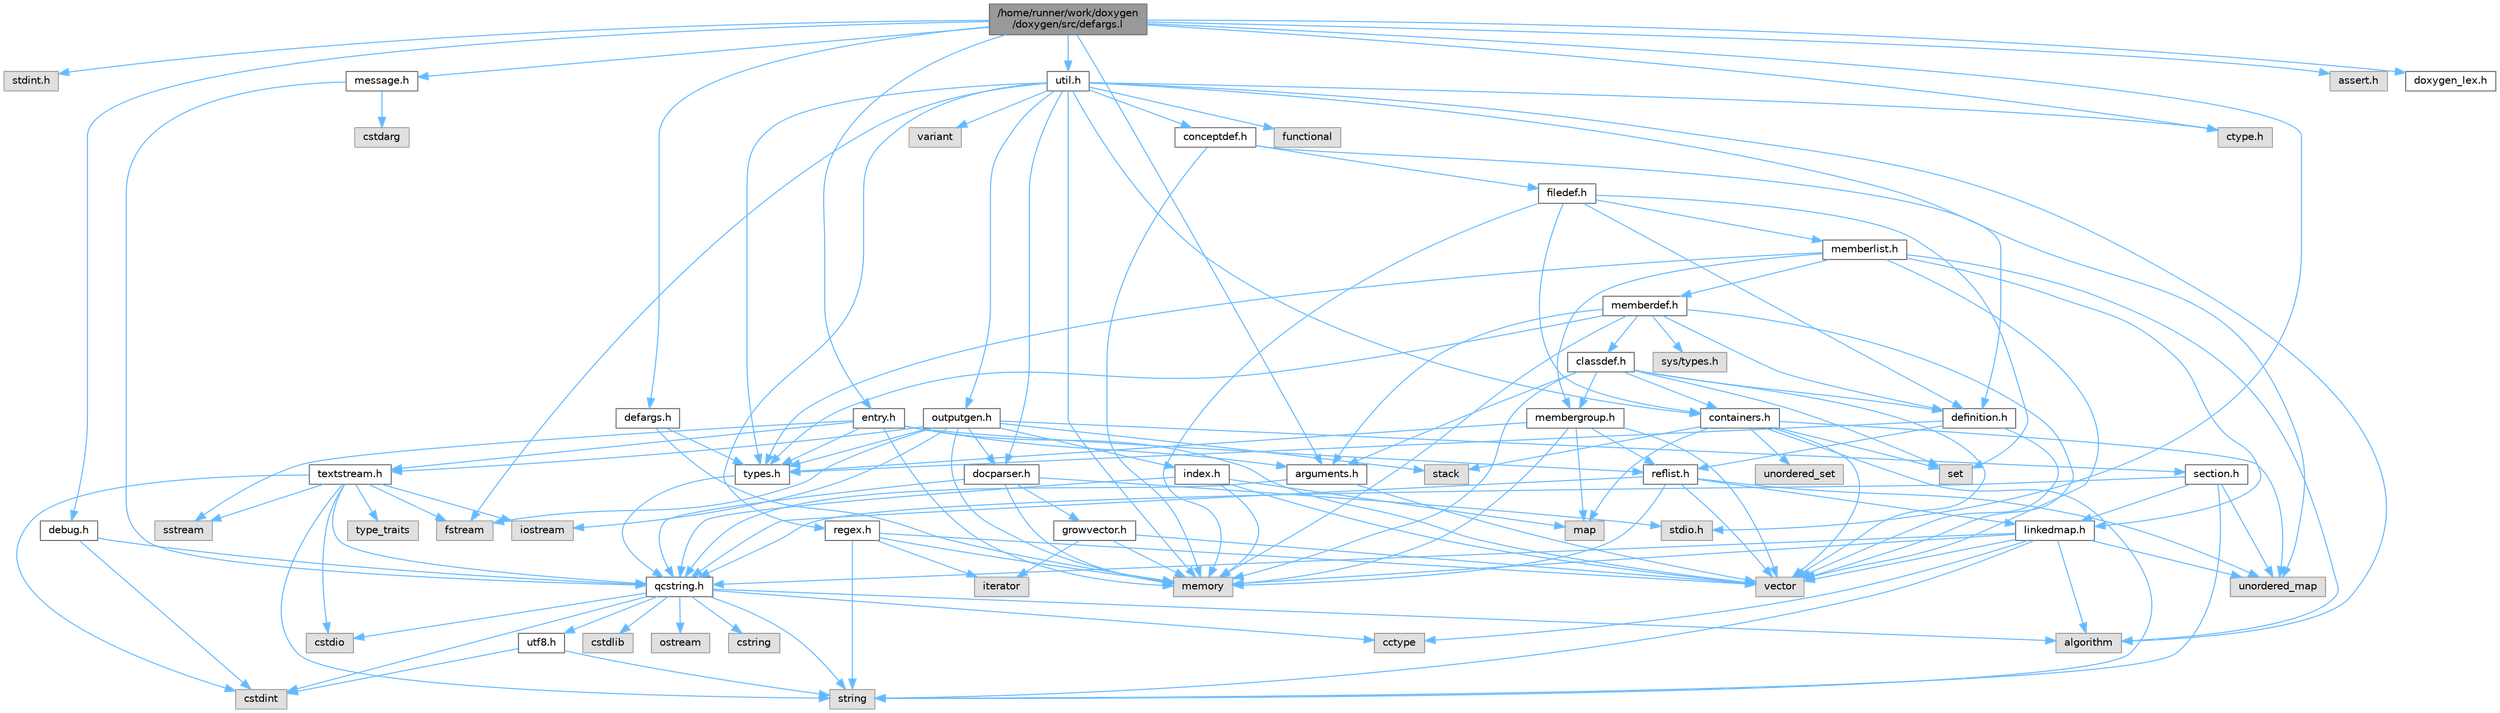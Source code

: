 digraph "/home/runner/work/doxygen/doxygen/src/defargs.l"
{
 // INTERACTIVE_SVG=YES
 // LATEX_PDF_SIZE
  bgcolor="transparent";
  edge [fontname=Helvetica,fontsize=10,labelfontname=Helvetica,labelfontsize=10];
  node [fontname=Helvetica,fontsize=10,shape=box,height=0.2,width=0.4];
  Node1 [id="Node000001",label="/home/runner/work/doxygen\l/doxygen/src/defargs.l",height=0.2,width=0.4,color="gray40", fillcolor="grey60", style="filled", fontcolor="black"];
  Node1 -> Node2 [id="edge1_Node000001_Node000002",color="steelblue1",style="solid"];
  Node2 [id="Node000002",label="stdint.h",height=0.2,width=0.4,color="grey60", fillcolor="#E0E0E0", style="filled"];
  Node1 -> Node3 [id="edge2_Node000001_Node000003",color="steelblue1",style="solid"];
  Node3 [id="Node000003",label="stdio.h",height=0.2,width=0.4,color="grey60", fillcolor="#E0E0E0", style="filled"];
  Node1 -> Node4 [id="edge3_Node000001_Node000004",color="steelblue1",style="solid"];
  Node4 [id="Node000004",label="assert.h",height=0.2,width=0.4,color="grey60", fillcolor="#E0E0E0", style="filled"];
  Node1 -> Node5 [id="edge4_Node000001_Node000005",color="steelblue1",style="solid"];
  Node5 [id="Node000005",label="ctype.h",height=0.2,width=0.4,color="grey60", fillcolor="#E0E0E0", style="filled"];
  Node1 -> Node6 [id="edge5_Node000001_Node000006",color="steelblue1",style="solid"];
  Node6 [id="Node000006",label="defargs.h",height=0.2,width=0.4,color="grey40", fillcolor="white", style="filled",URL="$d8/d65/defargs_8h.html",tooltip=" "];
  Node6 -> Node7 [id="edge6_Node000006_Node000007",color="steelblue1",style="solid"];
  Node7 [id="Node000007",label="types.h",height=0.2,width=0.4,color="grey40", fillcolor="white", style="filled",URL="$d9/d49/types_8h.html",tooltip="This file contains a number of basic enums and types."];
  Node7 -> Node8 [id="edge7_Node000007_Node000008",color="steelblue1",style="solid"];
  Node8 [id="Node000008",label="qcstring.h",height=0.2,width=0.4,color="grey40", fillcolor="white", style="filled",URL="$d7/d5c/qcstring_8h.html",tooltip=" "];
  Node8 -> Node9 [id="edge8_Node000008_Node000009",color="steelblue1",style="solid"];
  Node9 [id="Node000009",label="string",height=0.2,width=0.4,color="grey60", fillcolor="#E0E0E0", style="filled"];
  Node8 -> Node10 [id="edge9_Node000008_Node000010",color="steelblue1",style="solid"];
  Node10 [id="Node000010",label="algorithm",height=0.2,width=0.4,color="grey60", fillcolor="#E0E0E0", style="filled"];
  Node8 -> Node11 [id="edge10_Node000008_Node000011",color="steelblue1",style="solid"];
  Node11 [id="Node000011",label="cctype",height=0.2,width=0.4,color="grey60", fillcolor="#E0E0E0", style="filled"];
  Node8 -> Node12 [id="edge11_Node000008_Node000012",color="steelblue1",style="solid"];
  Node12 [id="Node000012",label="cstring",height=0.2,width=0.4,color="grey60", fillcolor="#E0E0E0", style="filled"];
  Node8 -> Node13 [id="edge12_Node000008_Node000013",color="steelblue1",style="solid"];
  Node13 [id="Node000013",label="cstdio",height=0.2,width=0.4,color="grey60", fillcolor="#E0E0E0", style="filled"];
  Node8 -> Node14 [id="edge13_Node000008_Node000014",color="steelblue1",style="solid"];
  Node14 [id="Node000014",label="cstdlib",height=0.2,width=0.4,color="grey60", fillcolor="#E0E0E0", style="filled"];
  Node8 -> Node15 [id="edge14_Node000008_Node000015",color="steelblue1",style="solid"];
  Node15 [id="Node000015",label="cstdint",height=0.2,width=0.4,color="grey60", fillcolor="#E0E0E0", style="filled"];
  Node8 -> Node16 [id="edge15_Node000008_Node000016",color="steelblue1",style="solid"];
  Node16 [id="Node000016",label="ostream",height=0.2,width=0.4,color="grey60", fillcolor="#E0E0E0", style="filled"];
  Node8 -> Node17 [id="edge16_Node000008_Node000017",color="steelblue1",style="solid"];
  Node17 [id="Node000017",label="utf8.h",height=0.2,width=0.4,color="grey40", fillcolor="white", style="filled",URL="$db/d7c/utf8_8h.html",tooltip="Various UTF8 related helper functions."];
  Node17 -> Node15 [id="edge17_Node000017_Node000015",color="steelblue1",style="solid"];
  Node17 -> Node9 [id="edge18_Node000017_Node000009",color="steelblue1",style="solid"];
  Node6 -> Node18 [id="edge19_Node000006_Node000018",color="steelblue1",style="solid"];
  Node18 [id="Node000018",label="memory",height=0.2,width=0.4,color="grey60", fillcolor="#E0E0E0", style="filled"];
  Node1 -> Node19 [id="edge20_Node000001_Node000019",color="steelblue1",style="solid"];
  Node19 [id="Node000019",label="entry.h",height=0.2,width=0.4,color="grey40", fillcolor="white", style="filled",URL="$d1/dc6/entry_8h.html",tooltip=" "];
  Node19 -> Node20 [id="edge21_Node000019_Node000020",color="steelblue1",style="solid"];
  Node20 [id="Node000020",label="vector",height=0.2,width=0.4,color="grey60", fillcolor="#E0E0E0", style="filled"];
  Node19 -> Node18 [id="edge22_Node000019_Node000018",color="steelblue1",style="solid"];
  Node19 -> Node21 [id="edge23_Node000019_Node000021",color="steelblue1",style="solid"];
  Node21 [id="Node000021",label="sstream",height=0.2,width=0.4,color="grey60", fillcolor="#E0E0E0", style="filled"];
  Node19 -> Node7 [id="edge24_Node000019_Node000007",color="steelblue1",style="solid"];
  Node19 -> Node22 [id="edge25_Node000019_Node000022",color="steelblue1",style="solid"];
  Node22 [id="Node000022",label="arguments.h",height=0.2,width=0.4,color="grey40", fillcolor="white", style="filled",URL="$df/d9b/arguments_8h.html",tooltip=" "];
  Node22 -> Node20 [id="edge26_Node000022_Node000020",color="steelblue1",style="solid"];
  Node22 -> Node8 [id="edge27_Node000022_Node000008",color="steelblue1",style="solid"];
  Node19 -> Node23 [id="edge28_Node000019_Node000023",color="steelblue1",style="solid"];
  Node23 [id="Node000023",label="reflist.h",height=0.2,width=0.4,color="grey40", fillcolor="white", style="filled",URL="$d1/d02/reflist_8h.html",tooltip=" "];
  Node23 -> Node20 [id="edge29_Node000023_Node000020",color="steelblue1",style="solid"];
  Node23 -> Node24 [id="edge30_Node000023_Node000024",color="steelblue1",style="solid"];
  Node24 [id="Node000024",label="unordered_map",height=0.2,width=0.4,color="grey60", fillcolor="#E0E0E0", style="filled"];
  Node23 -> Node18 [id="edge31_Node000023_Node000018",color="steelblue1",style="solid"];
  Node23 -> Node8 [id="edge32_Node000023_Node000008",color="steelblue1",style="solid"];
  Node23 -> Node25 [id="edge33_Node000023_Node000025",color="steelblue1",style="solid"];
  Node25 [id="Node000025",label="linkedmap.h",height=0.2,width=0.4,color="grey40", fillcolor="white", style="filled",URL="$da/de1/linkedmap_8h.html",tooltip=" "];
  Node25 -> Node24 [id="edge34_Node000025_Node000024",color="steelblue1",style="solid"];
  Node25 -> Node20 [id="edge35_Node000025_Node000020",color="steelblue1",style="solid"];
  Node25 -> Node18 [id="edge36_Node000025_Node000018",color="steelblue1",style="solid"];
  Node25 -> Node9 [id="edge37_Node000025_Node000009",color="steelblue1",style="solid"];
  Node25 -> Node10 [id="edge38_Node000025_Node000010",color="steelblue1",style="solid"];
  Node25 -> Node11 [id="edge39_Node000025_Node000011",color="steelblue1",style="solid"];
  Node25 -> Node8 [id="edge40_Node000025_Node000008",color="steelblue1",style="solid"];
  Node19 -> Node26 [id="edge41_Node000019_Node000026",color="steelblue1",style="solid"];
  Node26 [id="Node000026",label="textstream.h",height=0.2,width=0.4,color="grey40", fillcolor="white", style="filled",URL="$d4/d7d/textstream_8h.html",tooltip=" "];
  Node26 -> Node9 [id="edge42_Node000026_Node000009",color="steelblue1",style="solid"];
  Node26 -> Node27 [id="edge43_Node000026_Node000027",color="steelblue1",style="solid"];
  Node27 [id="Node000027",label="iostream",height=0.2,width=0.4,color="grey60", fillcolor="#E0E0E0", style="filled"];
  Node26 -> Node21 [id="edge44_Node000026_Node000021",color="steelblue1",style="solid"];
  Node26 -> Node15 [id="edge45_Node000026_Node000015",color="steelblue1",style="solid"];
  Node26 -> Node13 [id="edge46_Node000026_Node000013",color="steelblue1",style="solid"];
  Node26 -> Node28 [id="edge47_Node000026_Node000028",color="steelblue1",style="solid"];
  Node28 [id="Node000028",label="fstream",height=0.2,width=0.4,color="grey60", fillcolor="#E0E0E0", style="filled"];
  Node26 -> Node29 [id="edge48_Node000026_Node000029",color="steelblue1",style="solid"];
  Node29 [id="Node000029",label="type_traits",height=0.2,width=0.4,color="grey60", fillcolor="#E0E0E0", style="filled"];
  Node26 -> Node8 [id="edge49_Node000026_Node000008",color="steelblue1",style="solid"];
  Node1 -> Node30 [id="edge50_Node000001_Node000030",color="steelblue1",style="solid"];
  Node30 [id="Node000030",label="util.h",height=0.2,width=0.4,color="grey40", fillcolor="white", style="filled",URL="$d8/d3c/util_8h.html",tooltip="A bunch of utility functions."];
  Node30 -> Node18 [id="edge51_Node000030_Node000018",color="steelblue1",style="solid"];
  Node30 -> Node24 [id="edge52_Node000030_Node000024",color="steelblue1",style="solid"];
  Node30 -> Node10 [id="edge53_Node000030_Node000010",color="steelblue1",style="solid"];
  Node30 -> Node31 [id="edge54_Node000030_Node000031",color="steelblue1",style="solid"];
  Node31 [id="Node000031",label="functional",height=0.2,width=0.4,color="grey60", fillcolor="#E0E0E0", style="filled"];
  Node30 -> Node28 [id="edge55_Node000030_Node000028",color="steelblue1",style="solid"];
  Node30 -> Node32 [id="edge56_Node000030_Node000032",color="steelblue1",style="solid"];
  Node32 [id="Node000032",label="variant",height=0.2,width=0.4,color="grey60", fillcolor="#E0E0E0", style="filled"];
  Node30 -> Node5 [id="edge57_Node000030_Node000005",color="steelblue1",style="solid"];
  Node30 -> Node7 [id="edge58_Node000030_Node000007",color="steelblue1",style="solid"];
  Node30 -> Node33 [id="edge59_Node000030_Node000033",color="steelblue1",style="solid"];
  Node33 [id="Node000033",label="docparser.h",height=0.2,width=0.4,color="grey40", fillcolor="white", style="filled",URL="$de/d9c/docparser_8h.html",tooltip=" "];
  Node33 -> Node3 [id="edge60_Node000033_Node000003",color="steelblue1",style="solid"];
  Node33 -> Node18 [id="edge61_Node000033_Node000018",color="steelblue1",style="solid"];
  Node33 -> Node8 [id="edge62_Node000033_Node000008",color="steelblue1",style="solid"];
  Node33 -> Node34 [id="edge63_Node000033_Node000034",color="steelblue1",style="solid"];
  Node34 [id="Node000034",label="growvector.h",height=0.2,width=0.4,color="grey40", fillcolor="white", style="filled",URL="$d7/d50/growvector_8h.html",tooltip=" "];
  Node34 -> Node20 [id="edge64_Node000034_Node000020",color="steelblue1",style="solid"];
  Node34 -> Node18 [id="edge65_Node000034_Node000018",color="steelblue1",style="solid"];
  Node34 -> Node35 [id="edge66_Node000034_Node000035",color="steelblue1",style="solid"];
  Node35 [id="Node000035",label="iterator",height=0.2,width=0.4,color="grey60", fillcolor="#E0E0E0", style="filled"];
  Node30 -> Node36 [id="edge67_Node000030_Node000036",color="steelblue1",style="solid"];
  Node36 [id="Node000036",label="containers.h",height=0.2,width=0.4,color="grey40", fillcolor="white", style="filled",URL="$d5/d75/containers_8h.html",tooltip=" "];
  Node36 -> Node20 [id="edge68_Node000036_Node000020",color="steelblue1",style="solid"];
  Node36 -> Node9 [id="edge69_Node000036_Node000009",color="steelblue1",style="solid"];
  Node36 -> Node37 [id="edge70_Node000036_Node000037",color="steelblue1",style="solid"];
  Node37 [id="Node000037",label="set",height=0.2,width=0.4,color="grey60", fillcolor="#E0E0E0", style="filled"];
  Node36 -> Node38 [id="edge71_Node000036_Node000038",color="steelblue1",style="solid"];
  Node38 [id="Node000038",label="map",height=0.2,width=0.4,color="grey60", fillcolor="#E0E0E0", style="filled"];
  Node36 -> Node39 [id="edge72_Node000036_Node000039",color="steelblue1",style="solid"];
  Node39 [id="Node000039",label="unordered_set",height=0.2,width=0.4,color="grey60", fillcolor="#E0E0E0", style="filled"];
  Node36 -> Node24 [id="edge73_Node000036_Node000024",color="steelblue1",style="solid"];
  Node36 -> Node40 [id="edge74_Node000036_Node000040",color="steelblue1",style="solid"];
  Node40 [id="Node000040",label="stack",height=0.2,width=0.4,color="grey60", fillcolor="#E0E0E0", style="filled"];
  Node30 -> Node41 [id="edge75_Node000030_Node000041",color="steelblue1",style="solid"];
  Node41 [id="Node000041",label="outputgen.h",height=0.2,width=0.4,color="grey40", fillcolor="white", style="filled",URL="$df/d06/outputgen_8h.html",tooltip=" "];
  Node41 -> Node18 [id="edge76_Node000041_Node000018",color="steelblue1",style="solid"];
  Node41 -> Node40 [id="edge77_Node000041_Node000040",color="steelblue1",style="solid"];
  Node41 -> Node27 [id="edge78_Node000041_Node000027",color="steelblue1",style="solid"];
  Node41 -> Node28 [id="edge79_Node000041_Node000028",color="steelblue1",style="solid"];
  Node41 -> Node7 [id="edge80_Node000041_Node000007",color="steelblue1",style="solid"];
  Node41 -> Node42 [id="edge81_Node000041_Node000042",color="steelblue1",style="solid"];
  Node42 [id="Node000042",label="index.h",height=0.2,width=0.4,color="grey40", fillcolor="white", style="filled",URL="$d1/db5/index_8h.html",tooltip=" "];
  Node42 -> Node18 [id="edge82_Node000042_Node000018",color="steelblue1",style="solid"];
  Node42 -> Node20 [id="edge83_Node000042_Node000020",color="steelblue1",style="solid"];
  Node42 -> Node38 [id="edge84_Node000042_Node000038",color="steelblue1",style="solid"];
  Node42 -> Node8 [id="edge85_Node000042_Node000008",color="steelblue1",style="solid"];
  Node41 -> Node43 [id="edge86_Node000041_Node000043",color="steelblue1",style="solid"];
  Node43 [id="Node000043",label="section.h",height=0.2,width=0.4,color="grey40", fillcolor="white", style="filled",URL="$d1/d2a/section_8h.html",tooltip=" "];
  Node43 -> Node9 [id="edge87_Node000043_Node000009",color="steelblue1",style="solid"];
  Node43 -> Node24 [id="edge88_Node000043_Node000024",color="steelblue1",style="solid"];
  Node43 -> Node8 [id="edge89_Node000043_Node000008",color="steelblue1",style="solid"];
  Node43 -> Node25 [id="edge90_Node000043_Node000025",color="steelblue1",style="solid"];
  Node41 -> Node26 [id="edge91_Node000041_Node000026",color="steelblue1",style="solid"];
  Node41 -> Node33 [id="edge92_Node000041_Node000033",color="steelblue1",style="solid"];
  Node30 -> Node44 [id="edge93_Node000030_Node000044",color="steelblue1",style="solid"];
  Node44 [id="Node000044",label="regex.h",height=0.2,width=0.4,color="grey40", fillcolor="white", style="filled",URL="$d1/d21/regex_8h.html",tooltip=" "];
  Node44 -> Node18 [id="edge94_Node000044_Node000018",color="steelblue1",style="solid"];
  Node44 -> Node9 [id="edge95_Node000044_Node000009",color="steelblue1",style="solid"];
  Node44 -> Node20 [id="edge96_Node000044_Node000020",color="steelblue1",style="solid"];
  Node44 -> Node35 [id="edge97_Node000044_Node000035",color="steelblue1",style="solid"];
  Node30 -> Node45 [id="edge98_Node000030_Node000045",color="steelblue1",style="solid"];
  Node45 [id="Node000045",label="conceptdef.h",height=0.2,width=0.4,color="grey40", fillcolor="white", style="filled",URL="$da/df1/conceptdef_8h.html",tooltip=" "];
  Node45 -> Node18 [id="edge99_Node000045_Node000018",color="steelblue1",style="solid"];
  Node45 -> Node46 [id="edge100_Node000045_Node000046",color="steelblue1",style="solid"];
  Node46 [id="Node000046",label="definition.h",height=0.2,width=0.4,color="grey40", fillcolor="white", style="filled",URL="$df/da1/definition_8h.html",tooltip=" "];
  Node46 -> Node20 [id="edge101_Node000046_Node000020",color="steelblue1",style="solid"];
  Node46 -> Node7 [id="edge102_Node000046_Node000007",color="steelblue1",style="solid"];
  Node46 -> Node23 [id="edge103_Node000046_Node000023",color="steelblue1",style="solid"];
  Node45 -> Node47 [id="edge104_Node000045_Node000047",color="steelblue1",style="solid"];
  Node47 [id="Node000047",label="filedef.h",height=0.2,width=0.4,color="grey40", fillcolor="white", style="filled",URL="$d4/d3a/filedef_8h.html",tooltip=" "];
  Node47 -> Node18 [id="edge105_Node000047_Node000018",color="steelblue1",style="solid"];
  Node47 -> Node37 [id="edge106_Node000047_Node000037",color="steelblue1",style="solid"];
  Node47 -> Node46 [id="edge107_Node000047_Node000046",color="steelblue1",style="solid"];
  Node47 -> Node48 [id="edge108_Node000047_Node000048",color="steelblue1",style="solid"];
  Node48 [id="Node000048",label="memberlist.h",height=0.2,width=0.4,color="grey40", fillcolor="white", style="filled",URL="$dd/d78/memberlist_8h.html",tooltip=" "];
  Node48 -> Node20 [id="edge109_Node000048_Node000020",color="steelblue1",style="solid"];
  Node48 -> Node10 [id="edge110_Node000048_Node000010",color="steelblue1",style="solid"];
  Node48 -> Node49 [id="edge111_Node000048_Node000049",color="steelblue1",style="solid"];
  Node49 [id="Node000049",label="memberdef.h",height=0.2,width=0.4,color="grey40", fillcolor="white", style="filled",URL="$d4/d46/memberdef_8h.html",tooltip=" "];
  Node49 -> Node20 [id="edge112_Node000049_Node000020",color="steelblue1",style="solid"];
  Node49 -> Node18 [id="edge113_Node000049_Node000018",color="steelblue1",style="solid"];
  Node49 -> Node50 [id="edge114_Node000049_Node000050",color="steelblue1",style="solid"];
  Node50 [id="Node000050",label="sys/types.h",height=0.2,width=0.4,color="grey60", fillcolor="#E0E0E0", style="filled"];
  Node49 -> Node7 [id="edge115_Node000049_Node000007",color="steelblue1",style="solid"];
  Node49 -> Node46 [id="edge116_Node000049_Node000046",color="steelblue1",style="solid"];
  Node49 -> Node22 [id="edge117_Node000049_Node000022",color="steelblue1",style="solid"];
  Node49 -> Node51 [id="edge118_Node000049_Node000051",color="steelblue1",style="solid"];
  Node51 [id="Node000051",label="classdef.h",height=0.2,width=0.4,color="grey40", fillcolor="white", style="filled",URL="$d1/da6/classdef_8h.html",tooltip=" "];
  Node51 -> Node18 [id="edge119_Node000051_Node000018",color="steelblue1",style="solid"];
  Node51 -> Node20 [id="edge120_Node000051_Node000020",color="steelblue1",style="solid"];
  Node51 -> Node37 [id="edge121_Node000051_Node000037",color="steelblue1",style="solid"];
  Node51 -> Node36 [id="edge122_Node000051_Node000036",color="steelblue1",style="solid"];
  Node51 -> Node46 [id="edge123_Node000051_Node000046",color="steelblue1",style="solid"];
  Node51 -> Node22 [id="edge124_Node000051_Node000022",color="steelblue1",style="solid"];
  Node51 -> Node52 [id="edge125_Node000051_Node000052",color="steelblue1",style="solid"];
  Node52 [id="Node000052",label="membergroup.h",height=0.2,width=0.4,color="grey40", fillcolor="white", style="filled",URL="$d9/d11/membergroup_8h.html",tooltip=" "];
  Node52 -> Node20 [id="edge126_Node000052_Node000020",color="steelblue1",style="solid"];
  Node52 -> Node38 [id="edge127_Node000052_Node000038",color="steelblue1",style="solid"];
  Node52 -> Node18 [id="edge128_Node000052_Node000018",color="steelblue1",style="solid"];
  Node52 -> Node7 [id="edge129_Node000052_Node000007",color="steelblue1",style="solid"];
  Node52 -> Node23 [id="edge130_Node000052_Node000023",color="steelblue1",style="solid"];
  Node48 -> Node25 [id="edge131_Node000048_Node000025",color="steelblue1",style="solid"];
  Node48 -> Node7 [id="edge132_Node000048_Node000007",color="steelblue1",style="solid"];
  Node48 -> Node52 [id="edge133_Node000048_Node000052",color="steelblue1",style="solid"];
  Node47 -> Node36 [id="edge134_Node000047_Node000036",color="steelblue1",style="solid"];
  Node1 -> Node22 [id="edge135_Node000001_Node000022",color="steelblue1",style="solid"];
  Node1 -> Node53 [id="edge136_Node000001_Node000053",color="steelblue1",style="solid"];
  Node53 [id="Node000053",label="message.h",height=0.2,width=0.4,color="grey40", fillcolor="white", style="filled",URL="$d2/d0d/message_8h.html",tooltip=" "];
  Node53 -> Node54 [id="edge137_Node000053_Node000054",color="steelblue1",style="solid"];
  Node54 [id="Node000054",label="cstdarg",height=0.2,width=0.4,color="grey60", fillcolor="#E0E0E0", style="filled"];
  Node53 -> Node8 [id="edge138_Node000053_Node000008",color="steelblue1",style="solid"];
  Node1 -> Node55 [id="edge139_Node000001_Node000055",color="steelblue1",style="solid"];
  Node55 [id="Node000055",label="debug.h",height=0.2,width=0.4,color="grey40", fillcolor="white", style="filled",URL="$db/d16/debug_8h.html",tooltip=" "];
  Node55 -> Node15 [id="edge140_Node000055_Node000015",color="steelblue1",style="solid"];
  Node55 -> Node8 [id="edge141_Node000055_Node000008",color="steelblue1",style="solid"];
  Node1 -> Node56 [id="edge142_Node000001_Node000056",color="steelblue1",style="solid"];
  Node56 [id="Node000056",label="doxygen_lex.h",height=0.2,width=0.4,color="grey40", fillcolor="white", style="filled",URL="$d6/da5/doxygen__lex_8h.html",tooltip=" "];
}
